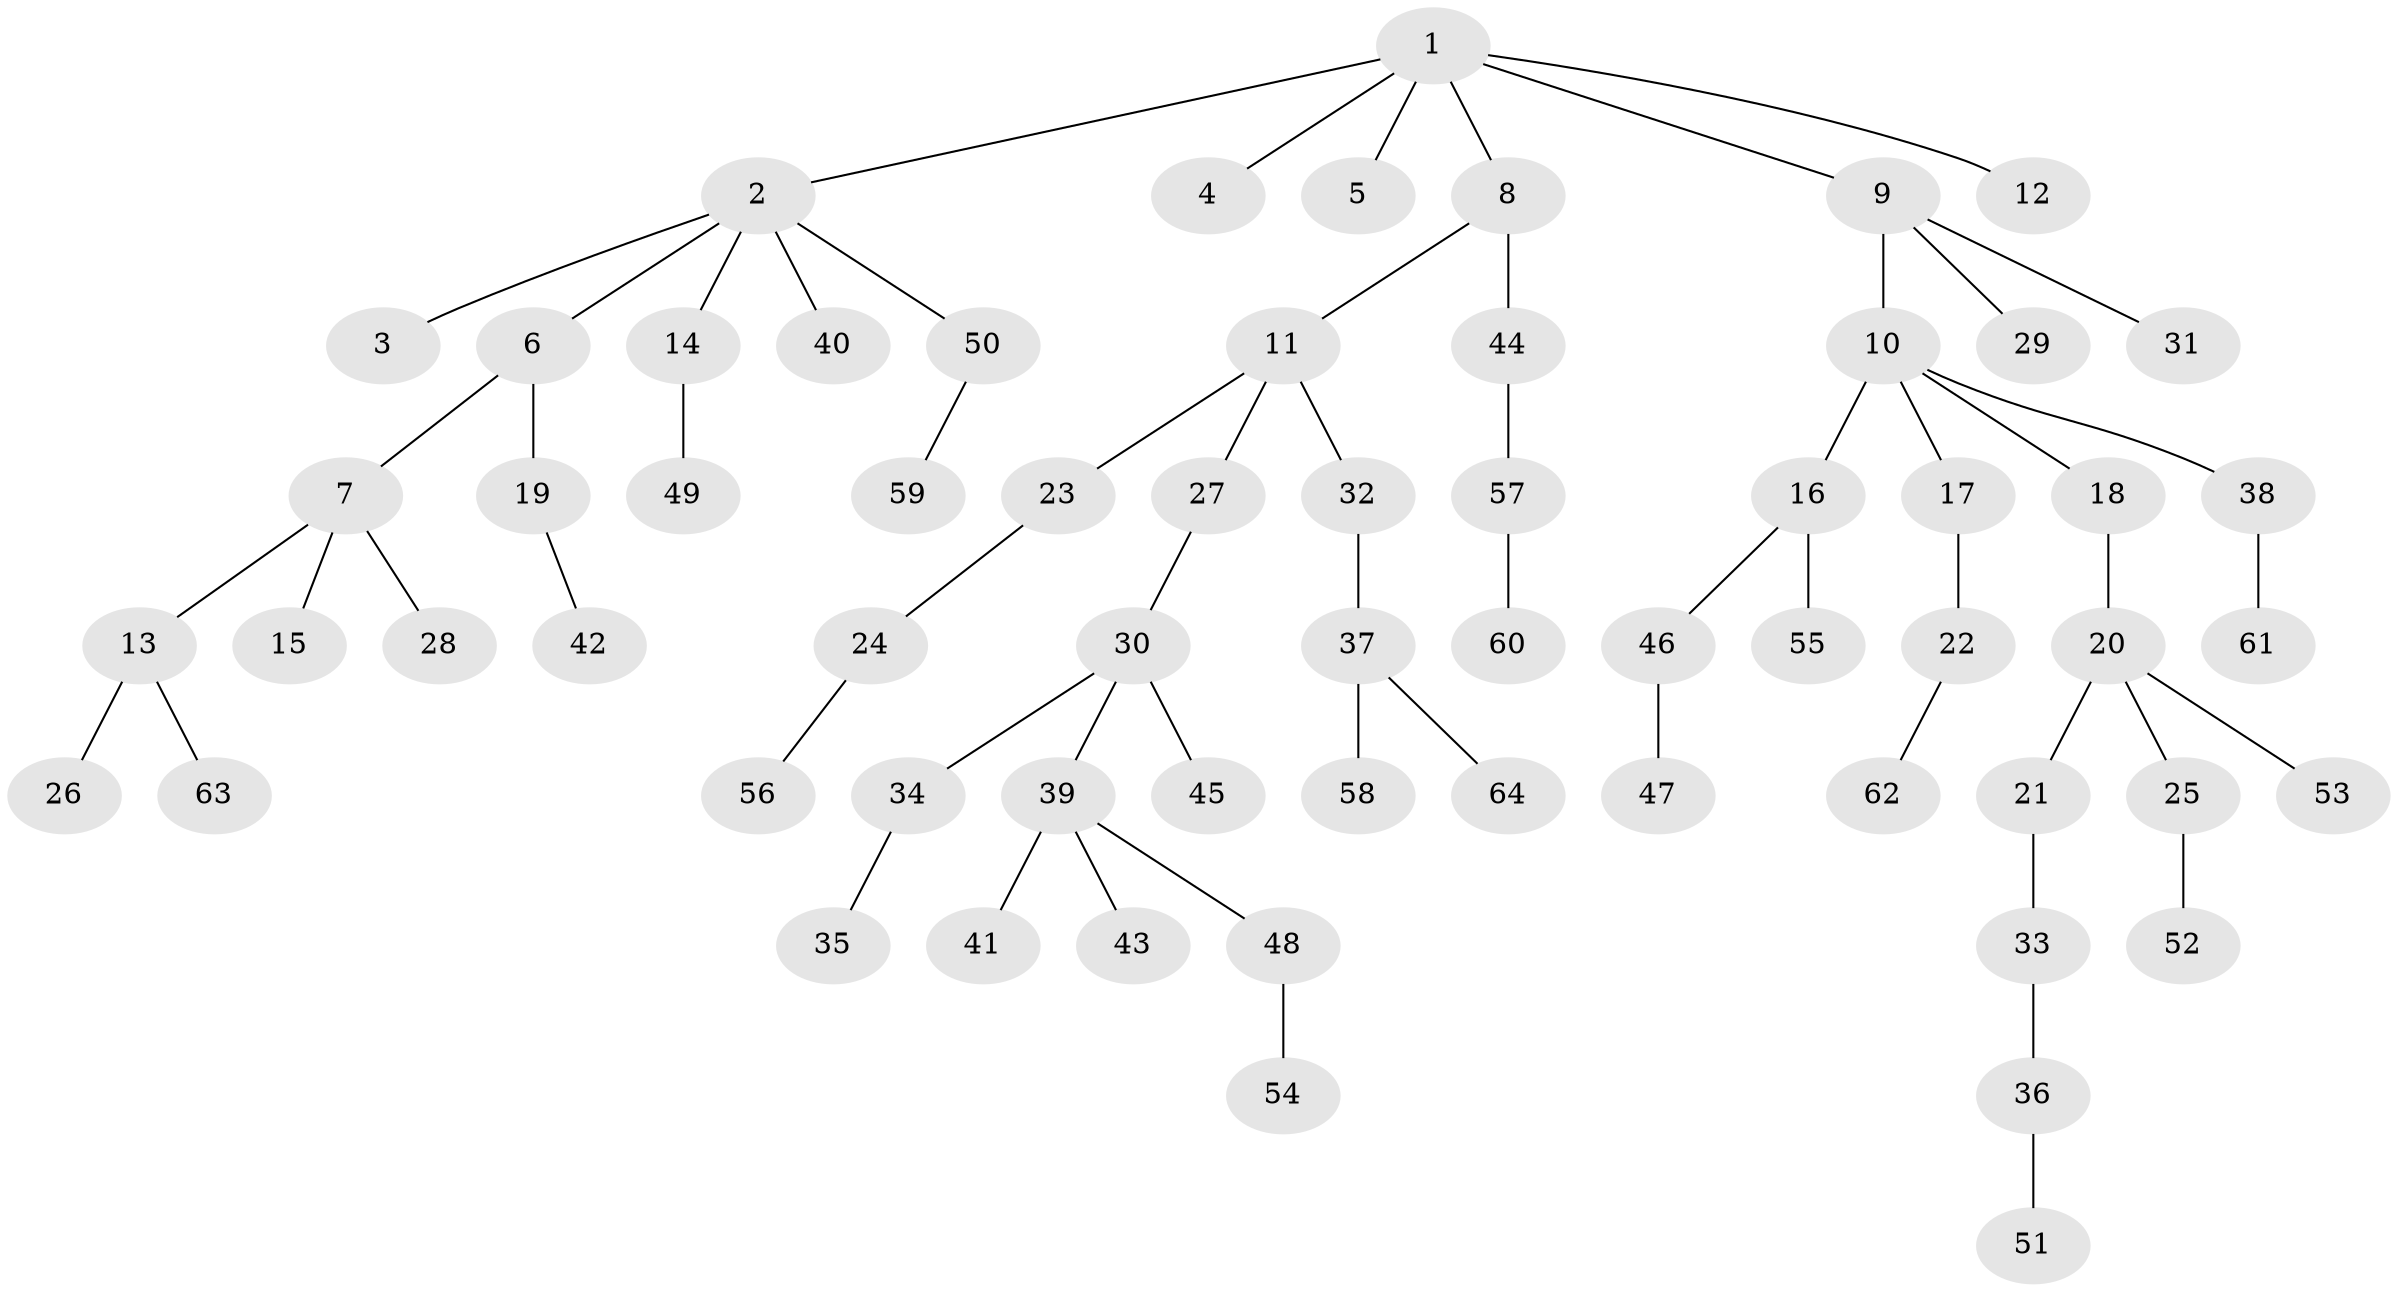 // Generated by graph-tools (version 1.1) at 2025/37/03/09/25 02:37:01]
// undirected, 64 vertices, 63 edges
graph export_dot {
graph [start="1"]
  node [color=gray90,style=filled];
  1;
  2;
  3;
  4;
  5;
  6;
  7;
  8;
  9;
  10;
  11;
  12;
  13;
  14;
  15;
  16;
  17;
  18;
  19;
  20;
  21;
  22;
  23;
  24;
  25;
  26;
  27;
  28;
  29;
  30;
  31;
  32;
  33;
  34;
  35;
  36;
  37;
  38;
  39;
  40;
  41;
  42;
  43;
  44;
  45;
  46;
  47;
  48;
  49;
  50;
  51;
  52;
  53;
  54;
  55;
  56;
  57;
  58;
  59;
  60;
  61;
  62;
  63;
  64;
  1 -- 2;
  1 -- 4;
  1 -- 5;
  1 -- 8;
  1 -- 9;
  1 -- 12;
  2 -- 3;
  2 -- 6;
  2 -- 14;
  2 -- 40;
  2 -- 50;
  6 -- 7;
  6 -- 19;
  7 -- 13;
  7 -- 15;
  7 -- 28;
  8 -- 11;
  8 -- 44;
  9 -- 10;
  9 -- 29;
  9 -- 31;
  10 -- 16;
  10 -- 17;
  10 -- 18;
  10 -- 38;
  11 -- 23;
  11 -- 27;
  11 -- 32;
  13 -- 26;
  13 -- 63;
  14 -- 49;
  16 -- 46;
  16 -- 55;
  17 -- 22;
  18 -- 20;
  19 -- 42;
  20 -- 21;
  20 -- 25;
  20 -- 53;
  21 -- 33;
  22 -- 62;
  23 -- 24;
  24 -- 56;
  25 -- 52;
  27 -- 30;
  30 -- 34;
  30 -- 39;
  30 -- 45;
  32 -- 37;
  33 -- 36;
  34 -- 35;
  36 -- 51;
  37 -- 58;
  37 -- 64;
  38 -- 61;
  39 -- 41;
  39 -- 43;
  39 -- 48;
  44 -- 57;
  46 -- 47;
  48 -- 54;
  50 -- 59;
  57 -- 60;
}
